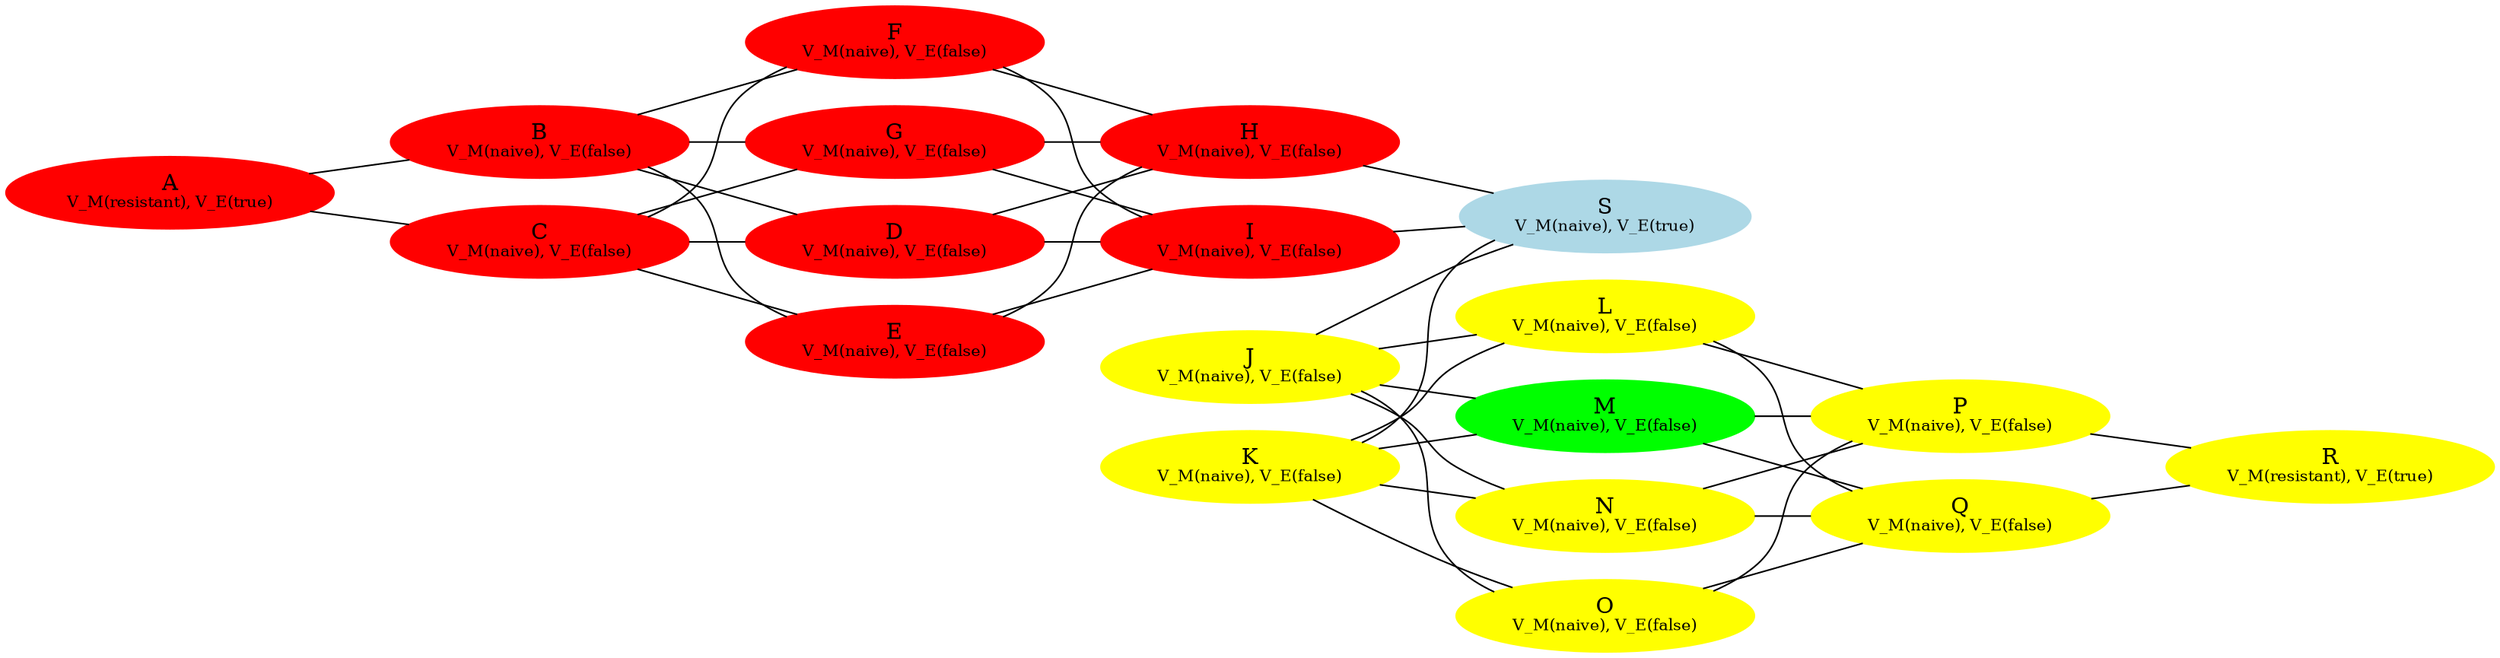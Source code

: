 graph {
 rankdir=LR;
A[label=<A<BR /><FONT POINT-SIZE="10">V_M(resistant), V_E(true)</FONT>>,style=filled, color=red];
B[label=<B<BR /><FONT POINT-SIZE="10">V_M(naive), V_E(false)</FONT>>,style=filled, color=red];
C[label=<C<BR /><FONT POINT-SIZE="10">V_M(naive), V_E(false)</FONT>>,style=filled, color=red];
D[label=<D<BR /><FONT POINT-SIZE="10">V_M(naive), V_E(false)</FONT>>,style=filled, color=red];
E[label=<E<BR /><FONT POINT-SIZE="10">V_M(naive), V_E(false)</FONT>>,style=filled, color=red];
F[label=<F<BR /><FONT POINT-SIZE="10">V_M(naive), V_E(false)</FONT>>,style=filled, color=red];
G[label=<G<BR /><FONT POINT-SIZE="10">V_M(naive), V_E(false)</FONT>>,style=filled, color=red];
H[label=<H<BR /><FONT POINT-SIZE="10">V_M(naive), V_E(false)</FONT>>,style=filled, color=red];
I[label=<I<BR /><FONT POINT-SIZE="10">V_M(naive), V_E(false)</FONT>>,style=filled, color=red];
J[label=<J<BR /><FONT POINT-SIZE="10">V_M(naive), V_E(false)</FONT>>,style=filled, color=yellow];
K[label=<K<BR /><FONT POINT-SIZE="10">V_M(naive), V_E(false)</FONT>>,style=filled, color=yellow];
L[label=<L<BR /><FONT POINT-SIZE="10">V_M(naive), V_E(false)</FONT>>,style=filled, color=yellow];
M[label=<M<BR /><FONT POINT-SIZE="10">V_M(naive), V_E(false)</FONT>>,style=filled, color=green];
N[label=<N<BR /><FONT POINT-SIZE="10">V_M(naive), V_E(false)</FONT>>,style=filled, color=yellow];
O[label=<O<BR /><FONT POINT-SIZE="10">V_M(naive), V_E(false)</FONT>>,style=filled, color=yellow];
P[label=<P<BR /><FONT POINT-SIZE="10">V_M(naive), V_E(false)</FONT>>,style=filled, color=yellow];
Q[label=<Q<BR /><FONT POINT-SIZE="10">V_M(naive), V_E(false)</FONT>>,style=filled, color=yellow];
R[label=<R<BR /><FONT POINT-SIZE="10">V_M(resistant), V_E(true)</FONT>>,style=filled, color=yellow];
S[label=<S<BR /><FONT POINT-SIZE="10">V_M(naive), V_E(true)</FONT>>,style=filled, color=lightblue];
A -- {{B C }}
B -- {{D E F G }}
C -- {{D E F G }}
D -- {{H I }}
E -- {{H I }}
F -- {{H I }}
G -- {{H I }}
H -- {{S }}
I -- {{S }}
J -- {{L M N O S }}
K -- {{L M N O S }}
L -- {{P Q }}
M -- {{P Q }}
N -- {{P Q }}
O -- {{P Q }}
P -- {{R }}
Q -- {{R }}
R -- {{}}
S -- {{}}
}